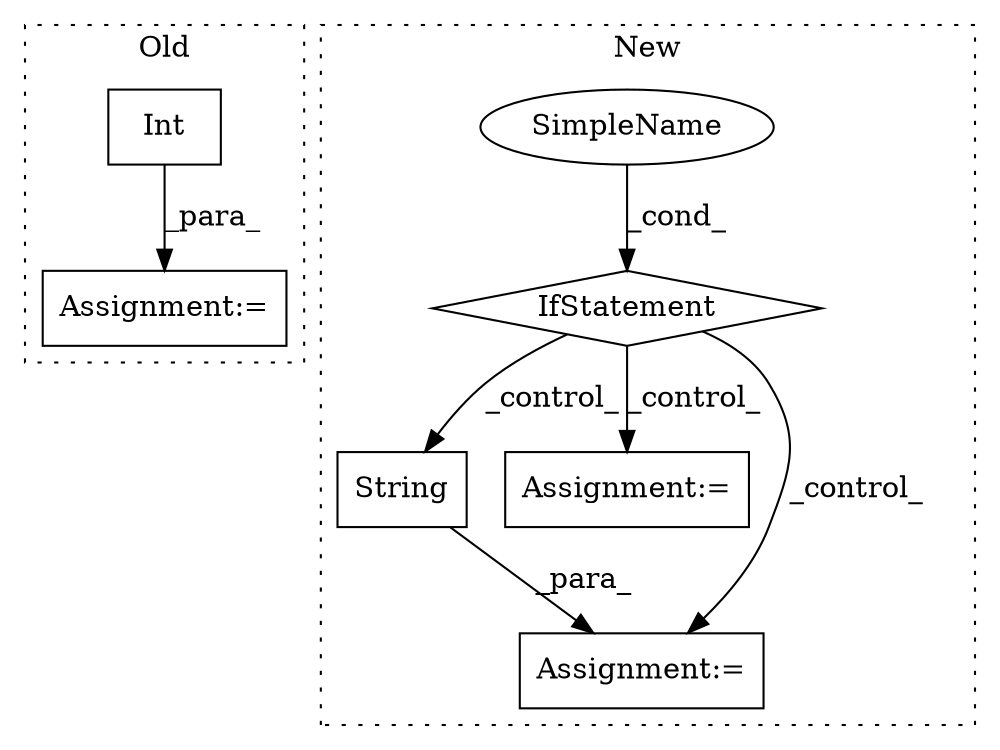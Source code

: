 digraph G {
subgraph cluster0 {
1 [label="Int" a="32" s="4458,4470" l="4,1" shape="box"];
7 [label="Assignment:=" a="7" s="4457" l="1" shape="box"];
label = "Old";
style="dotted";
}
subgraph cluster1 {
2 [label="String" a="32" s="4861,4869" l="7,1" shape="box"];
3 [label="IfStatement" a="25" s="4824,4845" l="4,2" shape="diamond"];
4 [label="SimpleName" a="42" s="" l="" shape="ellipse"];
5 [label="Assignment:=" a="7" s="4883" l="1" shape="box"];
6 [label="Assignment:=" a="7" s="4860" l="1" shape="box"];
label = "New";
style="dotted";
}
1 -> 7 [label="_para_"];
2 -> 6 [label="_para_"];
3 -> 6 [label="_control_"];
3 -> 5 [label="_control_"];
3 -> 2 [label="_control_"];
4 -> 3 [label="_cond_"];
}